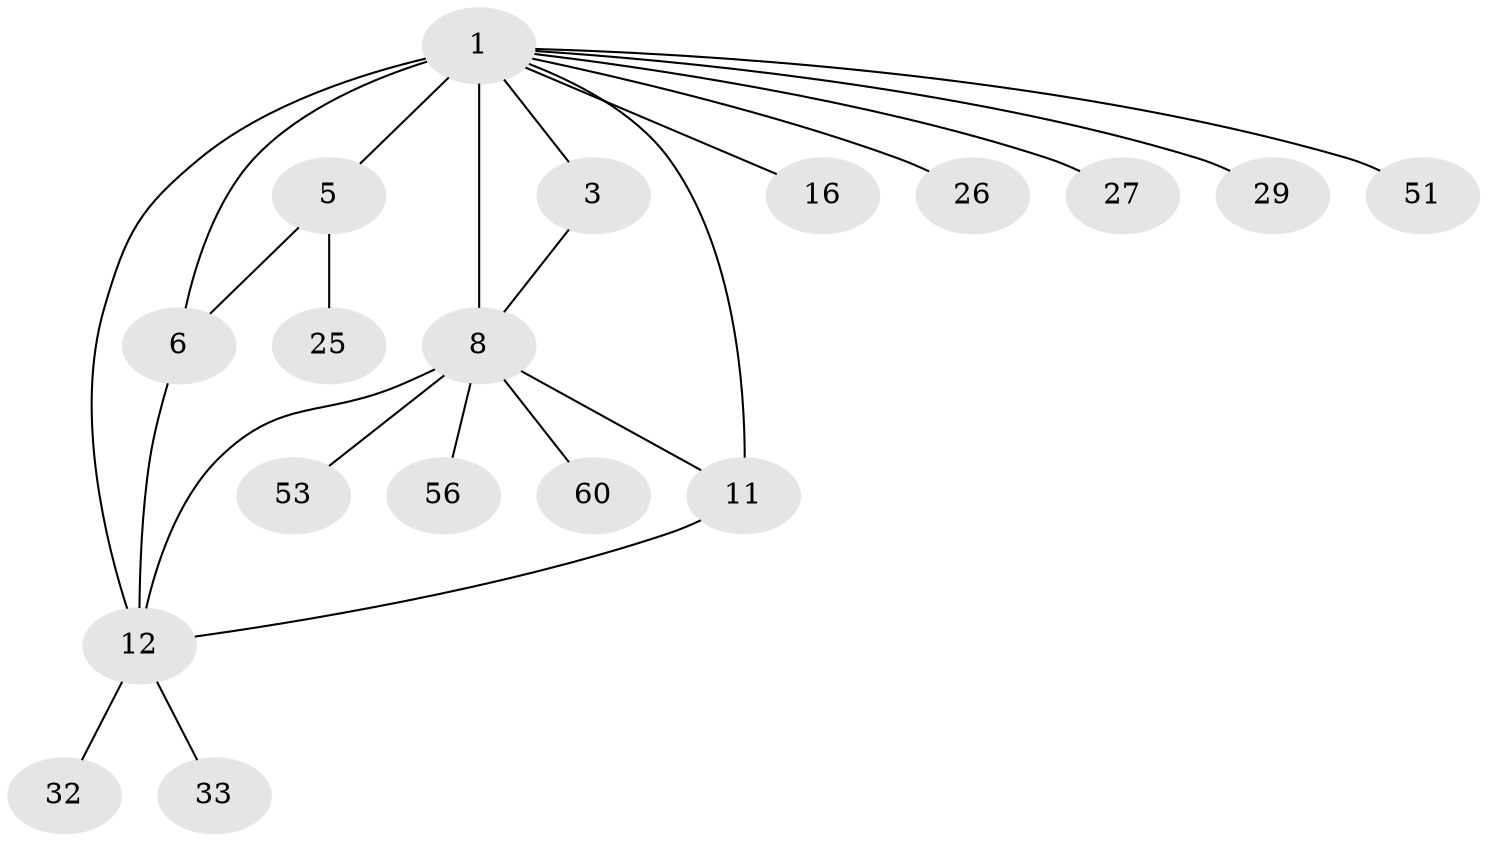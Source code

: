 // original degree distribution, {7: 0.03333333333333333, 8: 0.05, 3: 0.05, 5: 0.08333333333333333, 4: 0.03333333333333333, 6: 0.05, 1: 0.5666666666666667, 2: 0.13333333333333333}
// Generated by graph-tools (version 1.1) at 2025/19/03/04/25 18:19:32]
// undirected, 18 vertices, 23 edges
graph export_dot {
graph [start="1"]
  node [color=gray90,style=filled];
  1 [super="+17+4+24+39+2"];
  3;
  5 [super="+49+43"];
  6;
  8 [super="+30+10+13"];
  11 [super="+57"];
  12 [super="+18+22+58"];
  16;
  25;
  26;
  27;
  29;
  32;
  33;
  51;
  53;
  56;
  60;
  1 -- 3 [weight=2];
  1 -- 12;
  1 -- 29;
  1 -- 5;
  1 -- 6 [weight=2];
  1 -- 8 [weight=5];
  1 -- 26;
  1 -- 11;
  1 -- 16;
  1 -- 51;
  1 -- 27;
  3 -- 8;
  5 -- 6;
  5 -- 25;
  6 -- 12;
  8 -- 11 [weight=3];
  8 -- 12;
  8 -- 53;
  8 -- 56;
  8 -- 60;
  11 -- 12;
  12 -- 32;
  12 -- 33;
}
